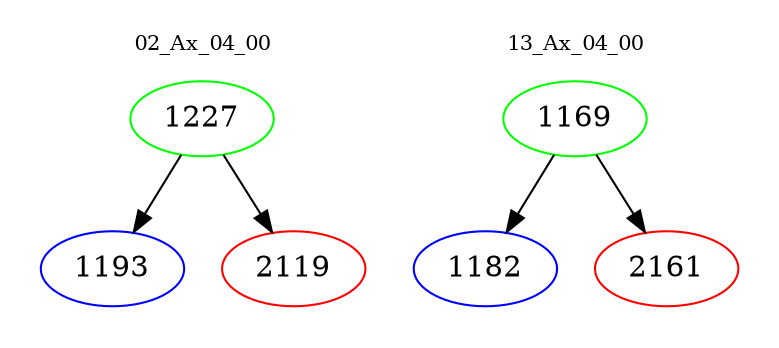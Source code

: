 digraph{
subgraph cluster_0 {
color = white
label = "02_Ax_04_00";
fontsize=10;
T0_1227 [label="1227", color="green"]
T0_1227 -> T0_1193 [color="black"]
T0_1193 [label="1193", color="blue"]
T0_1227 -> T0_2119 [color="black"]
T0_2119 [label="2119", color="red"]
}
subgraph cluster_1 {
color = white
label = "13_Ax_04_00";
fontsize=10;
T1_1169 [label="1169", color="green"]
T1_1169 -> T1_1182 [color="black"]
T1_1182 [label="1182", color="blue"]
T1_1169 -> T1_2161 [color="black"]
T1_2161 [label="2161", color="red"]
}
}
